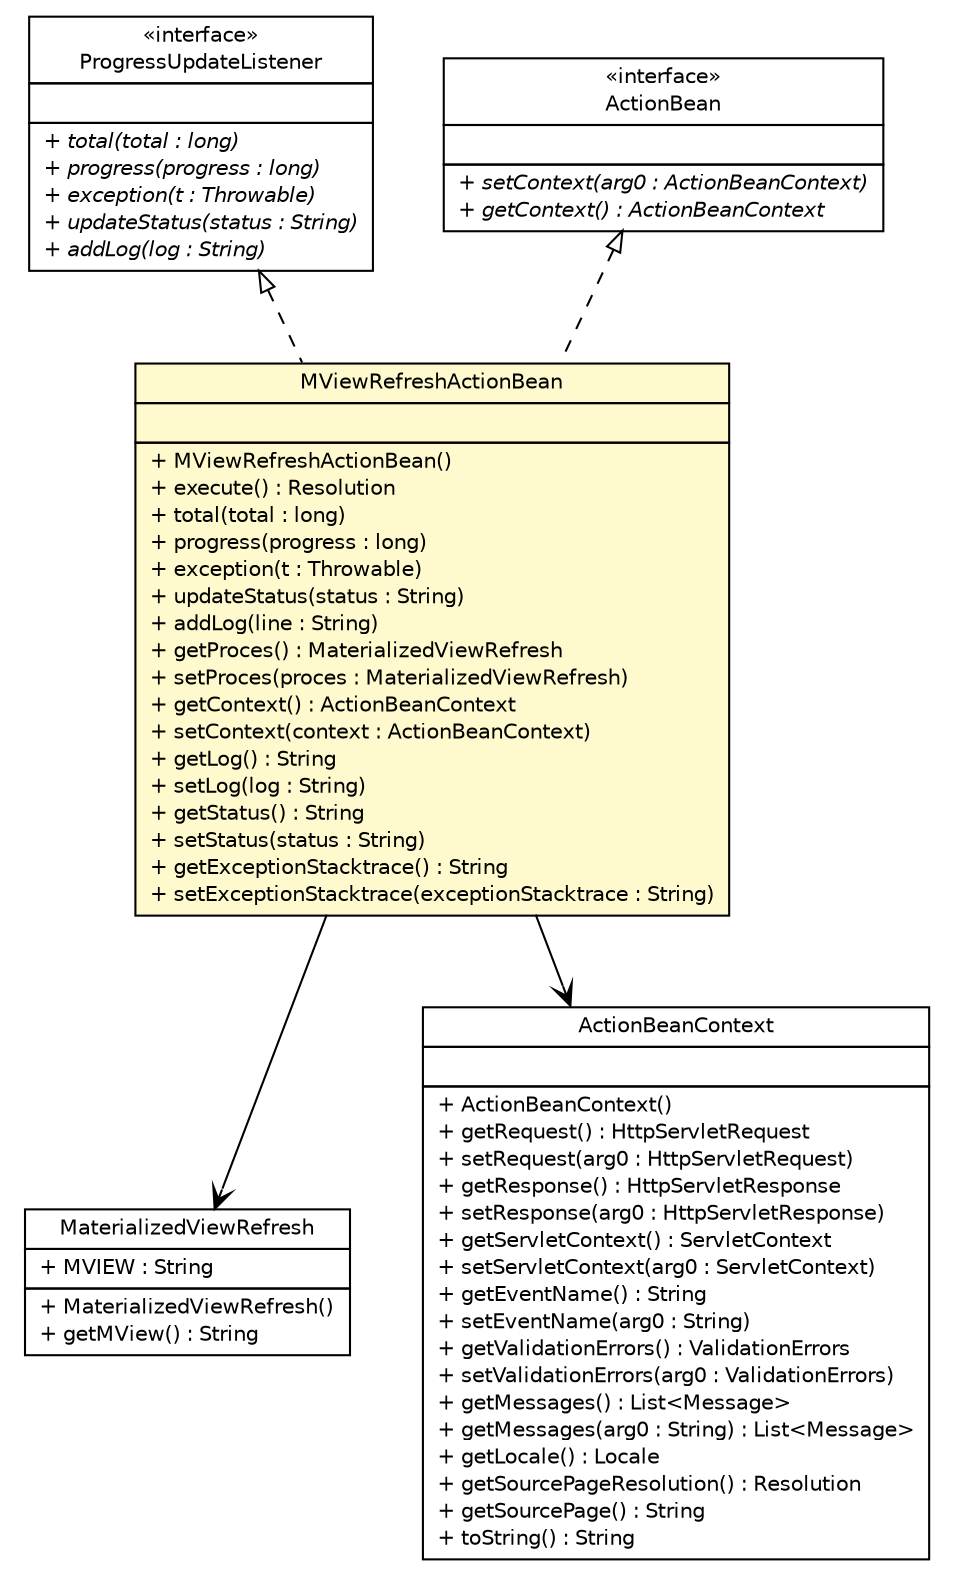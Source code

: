 #!/usr/local/bin/dot
#
# Class diagram 
# Generated by UMLGraph version R5_6-24-gf6e263 (http://www.umlgraph.org/)
#

digraph G {
	edge [fontname="Helvetica",fontsize=10,labelfontname="Helvetica",labelfontsize=10];
	node [fontname="Helvetica",fontsize=10,shape=plaintext];
	nodesep=0.25;
	ranksep=0.5;
	// nl.b3p.brmo.service.stripes.MViewRefreshActionBean
	c1490 [label=<<table title="nl.b3p.brmo.service.stripes.MViewRefreshActionBean" border="0" cellborder="1" cellspacing="0" cellpadding="2" port="p" bgcolor="lemonChiffon" href="./MViewRefreshActionBean.html">
		<tr><td><table border="0" cellspacing="0" cellpadding="1">
<tr><td align="center" balign="center"> MViewRefreshActionBean </td></tr>
		</table></td></tr>
		<tr><td><table border="0" cellspacing="0" cellpadding="1">
<tr><td align="left" balign="left">  </td></tr>
		</table></td></tr>
		<tr><td><table border="0" cellspacing="0" cellpadding="1">
<tr><td align="left" balign="left"> + MViewRefreshActionBean() </td></tr>
<tr><td align="left" balign="left"> + execute() : Resolution </td></tr>
<tr><td align="left" balign="left"> + total(total : long) </td></tr>
<tr><td align="left" balign="left"> + progress(progress : long) </td></tr>
<tr><td align="left" balign="left"> + exception(t : Throwable) </td></tr>
<tr><td align="left" balign="left"> + updateStatus(status : String) </td></tr>
<tr><td align="left" balign="left"> + addLog(line : String) </td></tr>
<tr><td align="left" balign="left"> + getProces() : MaterializedViewRefresh </td></tr>
<tr><td align="left" balign="left"> + setProces(proces : MaterializedViewRefresh) </td></tr>
<tr><td align="left" balign="left"> + getContext() : ActionBeanContext </td></tr>
<tr><td align="left" balign="left"> + setContext(context : ActionBeanContext) </td></tr>
<tr><td align="left" balign="left"> + getLog() : String </td></tr>
<tr><td align="left" balign="left"> + setLog(log : String) </td></tr>
<tr><td align="left" balign="left"> + getStatus() : String </td></tr>
<tr><td align="left" balign="left"> + setStatus(status : String) </td></tr>
<tr><td align="left" balign="left"> + getExceptionStacktrace() : String </td></tr>
<tr><td align="left" balign="left"> + setExceptionStacktrace(exceptionStacktrace : String) </td></tr>
		</table></td></tr>
		</table>>, URL="./MViewRefreshActionBean.html", fontname="Helvetica", fontcolor="black", fontsize=10.0];
	// nl.b3p.brmo.service.scanner.ProgressUpdateListener
	c1518 [label=<<table title="nl.b3p.brmo.service.scanner.ProgressUpdateListener" border="0" cellborder="1" cellspacing="0" cellpadding="2" port="p" href="../scanner/ProgressUpdateListener.html">
		<tr><td><table border="0" cellspacing="0" cellpadding="1">
<tr><td align="center" balign="center"> &#171;interface&#187; </td></tr>
<tr><td align="center" balign="center"> ProgressUpdateListener </td></tr>
		</table></td></tr>
		<tr><td><table border="0" cellspacing="0" cellpadding="1">
<tr><td align="left" balign="left">  </td></tr>
		</table></td></tr>
		<tr><td><table border="0" cellspacing="0" cellpadding="1">
<tr><td align="left" balign="left"><font face="Helvetica-Oblique" point-size="10.0"> + total(total : long) </font></td></tr>
<tr><td align="left" balign="left"><font face="Helvetica-Oblique" point-size="10.0"> + progress(progress : long) </font></td></tr>
<tr><td align="left" balign="left"><font face="Helvetica-Oblique" point-size="10.0"> + exception(t : Throwable) </font></td></tr>
<tr><td align="left" balign="left"><font face="Helvetica-Oblique" point-size="10.0"> + updateStatus(status : String) </font></td></tr>
<tr><td align="left" balign="left"><font face="Helvetica-Oblique" point-size="10.0"> + addLog(log : String) </font></td></tr>
		</table></td></tr>
		</table>>, URL="../scanner/ProgressUpdateListener.html", fontname="Helvetica", fontcolor="black", fontsize=10.0];
	//nl.b3p.brmo.service.stripes.MViewRefreshActionBean implements net.sourceforge.stripes.action.ActionBean
	c1528:p -> c1490:p [dir=back,arrowtail=empty,style=dashed];
	//nl.b3p.brmo.service.stripes.MViewRefreshActionBean implements nl.b3p.brmo.service.scanner.ProgressUpdateListener
	c1518:p -> c1490:p [dir=back,arrowtail=empty,style=dashed];
	// nl.b3p.brmo.service.stripes.MViewRefreshActionBean NAVASSOC nl.b3p.brmo.persistence.staging.MaterializedViewRefresh
	c1490:p -> c1529:p [taillabel="", label="", headlabel="", fontname="Helvetica", fontcolor="black", fontsize=10.0, color="black", arrowhead=open];
	// nl.b3p.brmo.service.stripes.MViewRefreshActionBean NAVASSOC net.sourceforge.stripes.action.ActionBeanContext
	c1490:p -> c1530:p [taillabel="", label="", headlabel="", fontname="Helvetica", fontcolor="black", fontsize=10.0, color="black", arrowhead=open];
	// net.sourceforge.stripes.action.ActionBean
	c1528 [label=<<table title="net.sourceforge.stripes.action.ActionBean" border="0" cellborder="1" cellspacing="0" cellpadding="2" port="p">
		<tr><td><table border="0" cellspacing="0" cellpadding="1">
<tr><td align="center" balign="center"> &#171;interface&#187; </td></tr>
<tr><td align="center" balign="center"> ActionBean </td></tr>
		</table></td></tr>
		<tr><td><table border="0" cellspacing="0" cellpadding="1">
<tr><td align="left" balign="left">  </td></tr>
		</table></td></tr>
		<tr><td><table border="0" cellspacing="0" cellpadding="1">
<tr><td align="left" balign="left"><font face="Helvetica-Oblique" point-size="10.0"> + setContext(arg0 : ActionBeanContext) </font></td></tr>
<tr><td align="left" balign="left"><font face="Helvetica-Oblique" point-size="10.0"> + getContext() : ActionBeanContext </font></td></tr>
		</table></td></tr>
		</table>>, URL="null", fontname="Helvetica", fontcolor="black", fontsize=10.0];
	// nl.b3p.brmo.persistence.staging.MaterializedViewRefresh
	c1529 [label=<<table title="nl.b3p.brmo.persistence.staging.MaterializedViewRefresh" border="0" cellborder="1" cellspacing="0" cellpadding="2" port="p">
		<tr><td><table border="0" cellspacing="0" cellpadding="1">
<tr><td align="center" balign="center"> MaterializedViewRefresh </td></tr>
		</table></td></tr>
		<tr><td><table border="0" cellspacing="0" cellpadding="1">
<tr><td align="left" balign="left"> + MVIEW : String </td></tr>
		</table></td></tr>
		<tr><td><table border="0" cellspacing="0" cellpadding="1">
<tr><td align="left" balign="left"> + MaterializedViewRefresh() </td></tr>
<tr><td align="left" balign="left"> + getMView() : String </td></tr>
		</table></td></tr>
		</table>>, URL="null", fontname="Helvetica", fontcolor="black", fontsize=10.0];
	// net.sourceforge.stripes.action.ActionBeanContext
	c1530 [label=<<table title="net.sourceforge.stripes.action.ActionBeanContext" border="0" cellborder="1" cellspacing="0" cellpadding="2" port="p">
		<tr><td><table border="0" cellspacing="0" cellpadding="1">
<tr><td align="center" balign="center"> ActionBeanContext </td></tr>
		</table></td></tr>
		<tr><td><table border="0" cellspacing="0" cellpadding="1">
<tr><td align="left" balign="left">  </td></tr>
		</table></td></tr>
		<tr><td><table border="0" cellspacing="0" cellpadding="1">
<tr><td align="left" balign="left"> + ActionBeanContext() </td></tr>
<tr><td align="left" balign="left"> + getRequest() : HttpServletRequest </td></tr>
<tr><td align="left" balign="left"> + setRequest(arg0 : HttpServletRequest) </td></tr>
<tr><td align="left" balign="left"> + getResponse() : HttpServletResponse </td></tr>
<tr><td align="left" balign="left"> + setResponse(arg0 : HttpServletResponse) </td></tr>
<tr><td align="left" balign="left"> + getServletContext() : ServletContext </td></tr>
<tr><td align="left" balign="left"> + setServletContext(arg0 : ServletContext) </td></tr>
<tr><td align="left" balign="left"> + getEventName() : String </td></tr>
<tr><td align="left" balign="left"> + setEventName(arg0 : String) </td></tr>
<tr><td align="left" balign="left"> + getValidationErrors() : ValidationErrors </td></tr>
<tr><td align="left" balign="left"> + setValidationErrors(arg0 : ValidationErrors) </td></tr>
<tr><td align="left" balign="left"> + getMessages() : List&lt;Message&gt; </td></tr>
<tr><td align="left" balign="left"> + getMessages(arg0 : String) : List&lt;Message&gt; </td></tr>
<tr><td align="left" balign="left"> + getLocale() : Locale </td></tr>
<tr><td align="left" balign="left"> + getSourcePageResolution() : Resolution </td></tr>
<tr><td align="left" balign="left"> + getSourcePage() : String </td></tr>
<tr><td align="left" balign="left"> + toString() : String </td></tr>
		</table></td></tr>
		</table>>, URL="null", fontname="Helvetica", fontcolor="black", fontsize=10.0];
}

